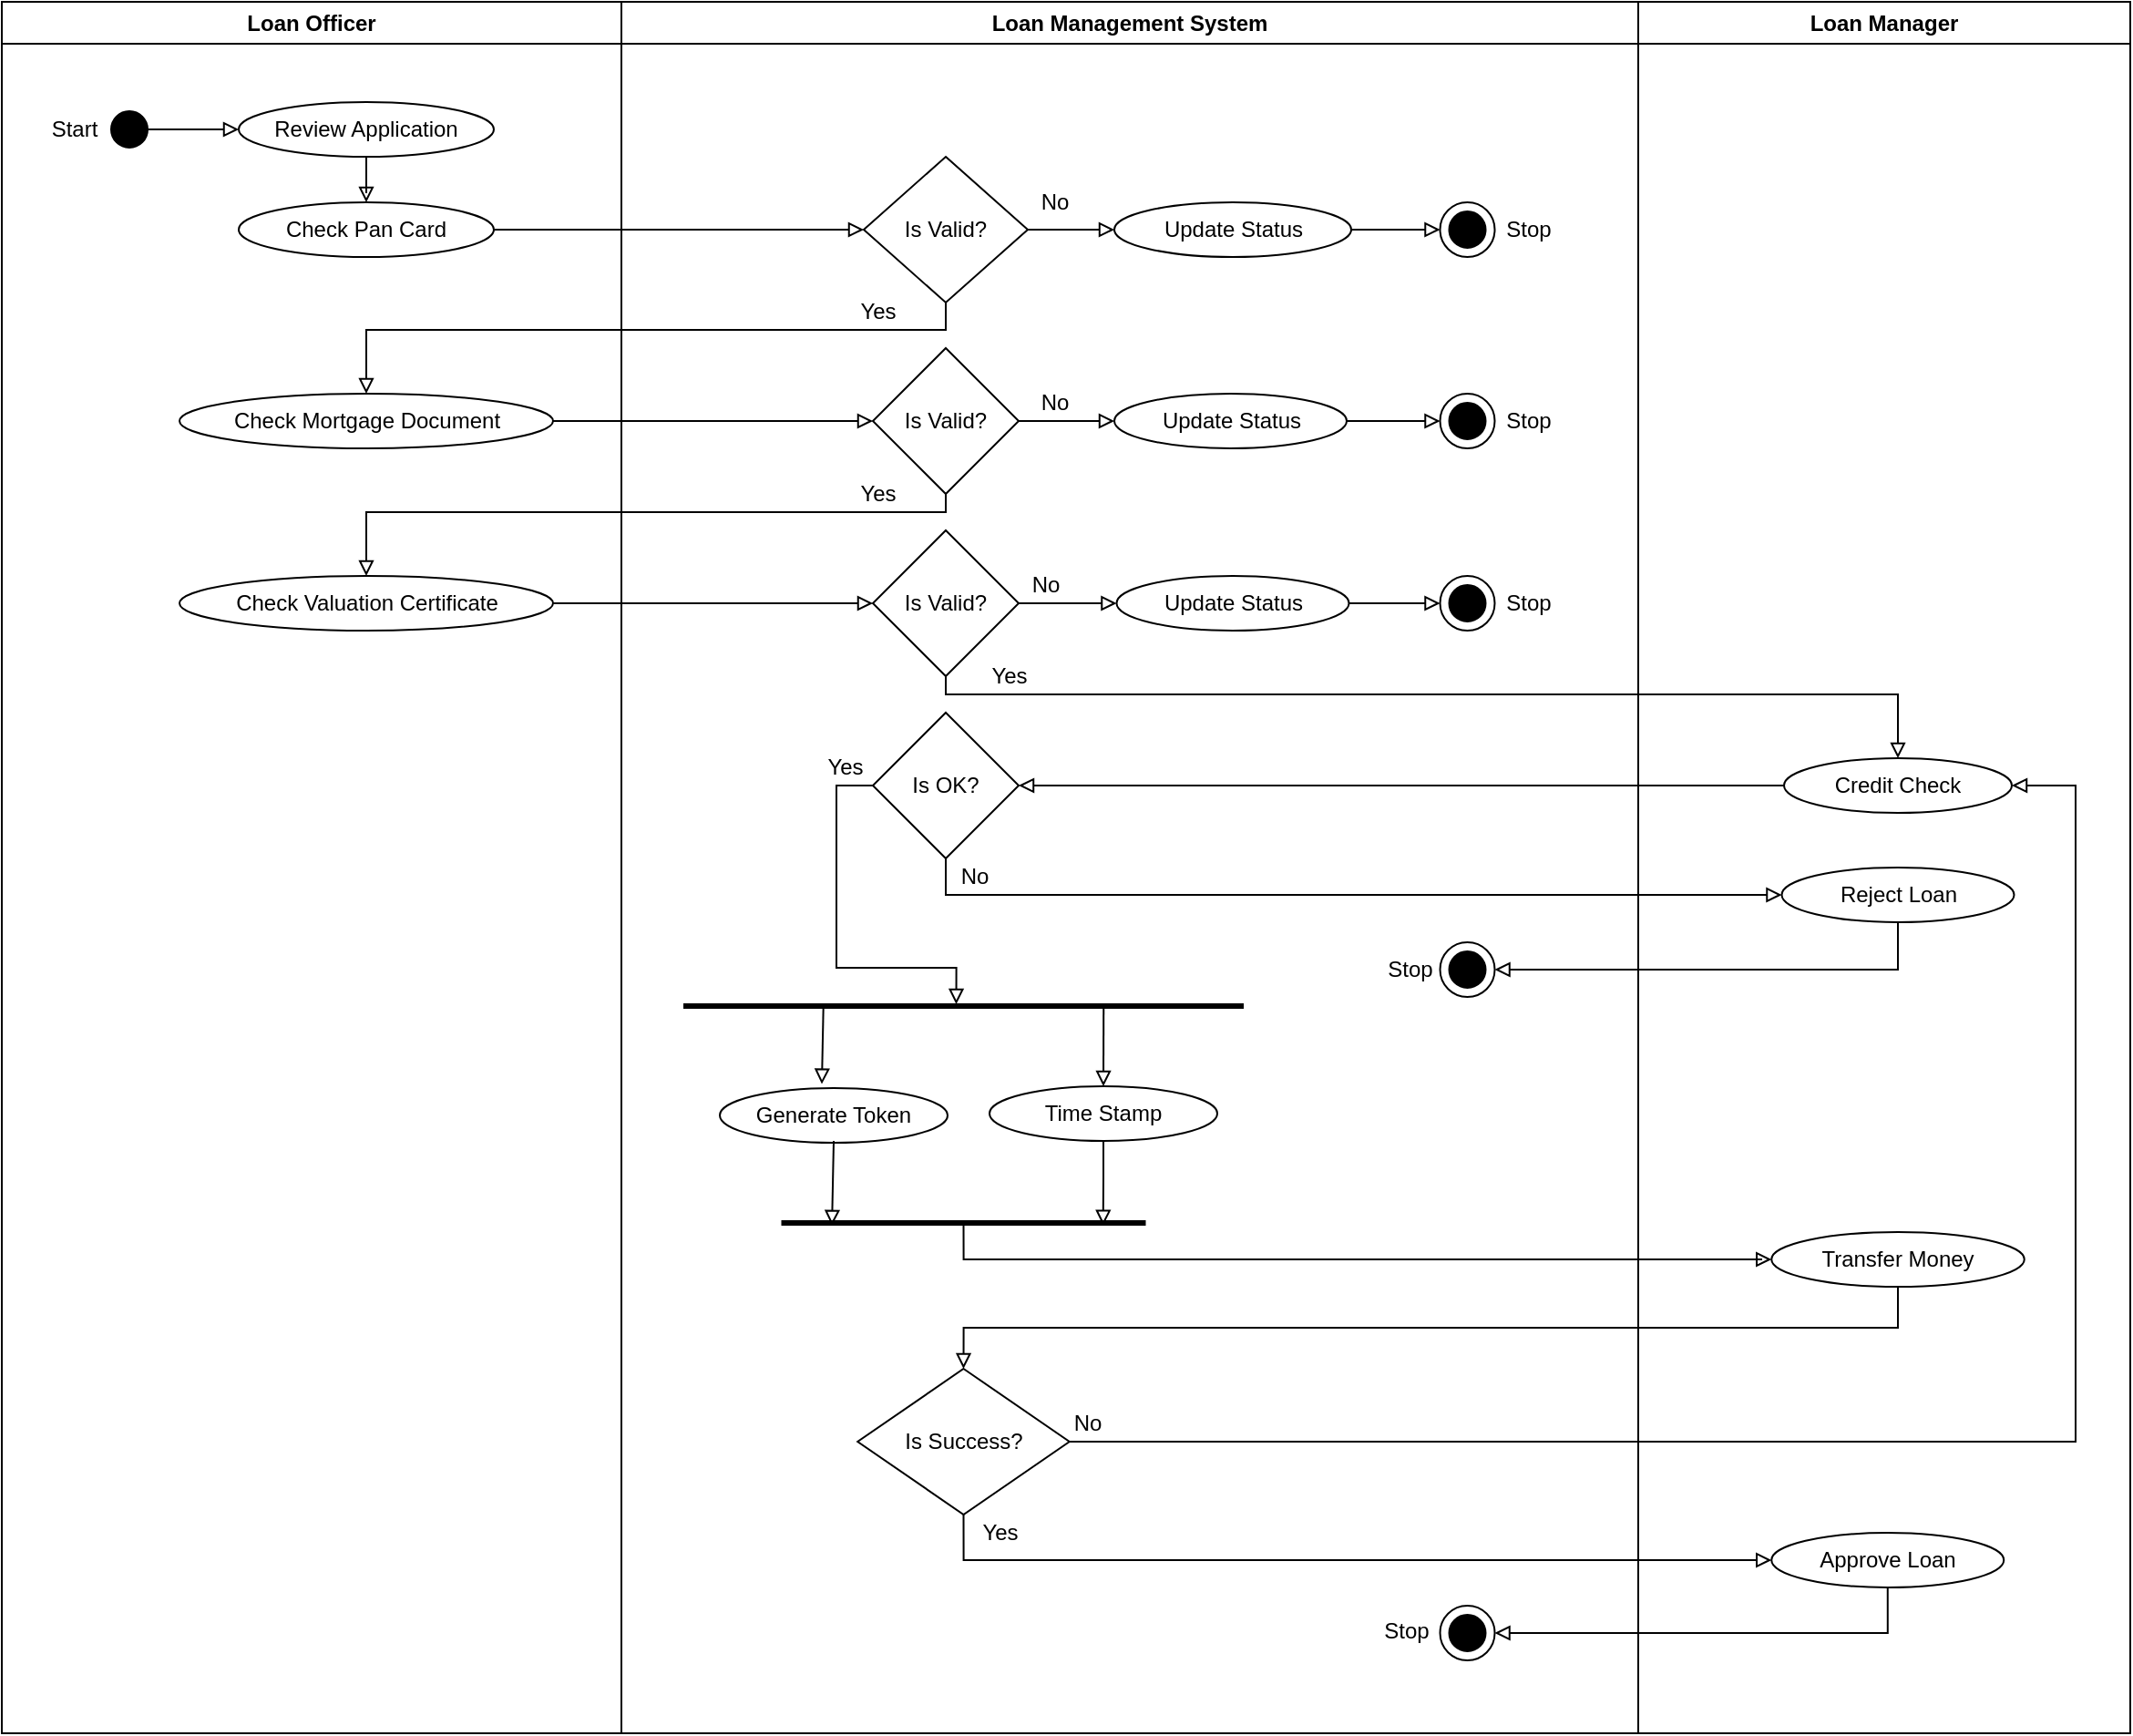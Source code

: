 <mxfile version="24.5.3" type="device">
  <diagram name="Page-1" id="RWeQQE8vQBpfebt0raoR">
    <mxGraphModel dx="1275" dy="918" grid="1" gridSize="10" guides="1" tooltips="1" connect="1" arrows="1" fold="1" page="0" pageScale="1" pageWidth="750" pageHeight="950" math="0" shadow="0">
      <root>
        <mxCell id="0" />
        <mxCell id="1" parent="0" />
        <mxCell id="DM-VIojr8gFjAtFMTWuC-8" style="edgeStyle=orthogonalEdgeStyle;rounded=0;orthogonalLoop=1;jettySize=auto;html=1;exitX=1;exitY=0.5;exitDx=0;exitDy=0;entryX=0;entryY=0.5;entryDx=0;entryDy=0;endArrow=block;endFill=0;" parent="1" source="DM-VIojr8gFjAtFMTWuC-4" target="DM-VIojr8gFjAtFMTWuC-5" edge="1">
          <mxGeometry relative="1" as="geometry" />
        </mxCell>
        <mxCell id="DM-VIojr8gFjAtFMTWuC-15" style="edgeStyle=orthogonalEdgeStyle;rounded=0;orthogonalLoop=1;jettySize=auto;html=1;exitX=1;exitY=0.5;exitDx=0;exitDy=0;entryX=0;entryY=0.5;entryDx=0;entryDy=0;endArrow=block;endFill=0;" parent="1" source="DM-VIojr8gFjAtFMTWuC-5" target="DM-VIojr8gFjAtFMTWuC-10" edge="1">
          <mxGeometry relative="1" as="geometry" />
        </mxCell>
        <mxCell id="QFl6MYcE9XlI7fgjVwvN-1" style="edgeStyle=orthogonalEdgeStyle;rounded=0;orthogonalLoop=1;jettySize=auto;html=1;exitX=0.5;exitY=1;exitDx=0;exitDy=0;entryX=0.5;entryY=0;entryDx=0;entryDy=0;endArrow=block;endFill=0;" edge="1" parent="1" source="DM-VIojr8gFjAtFMTWuC-5" target="DM-VIojr8gFjAtFMTWuC-9">
          <mxGeometry relative="1" as="geometry">
            <Array as="points">
              <mxPoint x="180" y="140" />
              <mxPoint x="-138" y="140" />
            </Array>
          </mxGeometry>
        </mxCell>
        <mxCell id="DM-VIojr8gFjAtFMTWuC-5" value="Is Valid?" style="rhombus;whiteSpace=wrap;html=1;" parent="1" vertex="1">
          <mxGeometry x="135" y="45" width="90" height="80" as="geometry" />
        </mxCell>
        <mxCell id="DM-VIojr8gFjAtFMTWuC-21" style="edgeStyle=orthogonalEdgeStyle;rounded=0;orthogonalLoop=1;jettySize=auto;html=1;exitX=1;exitY=0.5;exitDx=0;exitDy=0;entryX=0;entryY=0.5;entryDx=0;entryDy=0;endArrow=block;endFill=0;" parent="1" source="DM-VIojr8gFjAtFMTWuC-9" target="DM-VIojr8gFjAtFMTWuC-17" edge="1">
          <mxGeometry relative="1" as="geometry" />
        </mxCell>
        <mxCell id="DM-VIojr8gFjAtFMTWuC-10" value="Update Status" style="ellipse;whiteSpace=wrap;html=1;" parent="1" vertex="1">
          <mxGeometry x="272.5" y="70" width="130" height="30" as="geometry" />
        </mxCell>
        <mxCell id="DM-VIojr8gFjAtFMTWuC-12" value="" style="shape=mxgraph.sysml.actFinal;html=1;verticalLabelPosition=bottom;labelBackgroundColor=#ffffff;verticalAlign=top;" parent="1" vertex="1">
          <mxGeometry x="451.25" y="70" width="30" height="30" as="geometry" />
        </mxCell>
        <mxCell id="DM-VIojr8gFjAtFMTWuC-16" style="edgeStyle=orthogonalEdgeStyle;rounded=0;orthogonalLoop=1;jettySize=auto;html=1;exitX=1;exitY=0.5;exitDx=0;exitDy=0;entryX=0;entryY=0.5;entryDx=0;entryDy=0;entryPerimeter=0;endArrow=block;endFill=0;" parent="1" source="DM-VIojr8gFjAtFMTWuC-10" target="DM-VIojr8gFjAtFMTWuC-12" edge="1">
          <mxGeometry relative="1" as="geometry" />
        </mxCell>
        <mxCell id="DM-VIojr8gFjAtFMTWuC-23" style="edgeStyle=orthogonalEdgeStyle;rounded=0;orthogonalLoop=1;jettySize=auto;html=1;exitX=1;exitY=0.5;exitDx=0;exitDy=0;entryX=0;entryY=0.5;entryDx=0;entryDy=0;endArrow=block;endFill=0;" parent="1" source="DM-VIojr8gFjAtFMTWuC-17" target="DM-VIojr8gFjAtFMTWuC-19" edge="1">
          <mxGeometry relative="1" as="geometry" />
        </mxCell>
        <mxCell id="QFl6MYcE9XlI7fgjVwvN-2" style="edgeStyle=orthogonalEdgeStyle;rounded=0;orthogonalLoop=1;jettySize=auto;html=1;exitX=0.5;exitY=1;exitDx=0;exitDy=0;entryX=0.5;entryY=0;entryDx=0;entryDy=0;endArrow=block;endFill=0;" edge="1" parent="1" source="DM-VIojr8gFjAtFMTWuC-17" target="DM-VIojr8gFjAtFMTWuC-18">
          <mxGeometry relative="1" as="geometry">
            <Array as="points">
              <mxPoint x="180" y="240" />
              <mxPoint x="-138" y="240" />
            </Array>
          </mxGeometry>
        </mxCell>
        <mxCell id="DM-VIojr8gFjAtFMTWuC-17" value="Is Valid?" style="rhombus;whiteSpace=wrap;html=1;" parent="1" vertex="1">
          <mxGeometry x="140" y="150" width="80" height="80" as="geometry" />
        </mxCell>
        <mxCell id="DM-VIojr8gFjAtFMTWuC-27" style="edgeStyle=orthogonalEdgeStyle;rounded=0;orthogonalLoop=1;jettySize=auto;html=1;exitX=1;exitY=0.5;exitDx=0;exitDy=0;entryX=0;entryY=0.5;entryDx=0;entryDy=0;endArrow=block;endFill=0;" parent="1" source="DM-VIojr8gFjAtFMTWuC-18" target="DM-VIojr8gFjAtFMTWuC-26" edge="1">
          <mxGeometry relative="1" as="geometry" />
        </mxCell>
        <mxCell id="DM-VIojr8gFjAtFMTWuC-19" value="Update Status" style="ellipse;whiteSpace=wrap;html=1;" parent="1" vertex="1">
          <mxGeometry x="272.5" y="175" width="127.5" height="30" as="geometry" />
        </mxCell>
        <mxCell id="DM-VIojr8gFjAtFMTWuC-24" value="" style="shape=mxgraph.sysml.actFinal;html=1;verticalLabelPosition=bottom;labelBackgroundColor=#ffffff;verticalAlign=top;" parent="1" vertex="1">
          <mxGeometry x="451.25" y="175" width="30" height="30" as="geometry" />
        </mxCell>
        <mxCell id="DM-VIojr8gFjAtFMTWuC-25" style="edgeStyle=orthogonalEdgeStyle;rounded=0;orthogonalLoop=1;jettySize=auto;html=1;exitX=1;exitY=0.5;exitDx=0;exitDy=0;entryX=0;entryY=0.5;entryDx=0;entryDy=0;entryPerimeter=0;endArrow=block;endFill=0;" parent="1" source="DM-VIojr8gFjAtFMTWuC-19" target="DM-VIojr8gFjAtFMTWuC-24" edge="1">
          <mxGeometry relative="1" as="geometry" />
        </mxCell>
        <mxCell id="DM-VIojr8gFjAtFMTWuC-32" style="edgeStyle=orthogonalEdgeStyle;rounded=0;orthogonalLoop=1;jettySize=auto;html=1;exitX=0.5;exitY=1;exitDx=0;exitDy=0;entryX=0.5;entryY=0;entryDx=0;entryDy=0;endArrow=block;endFill=0;" parent="1" source="DM-VIojr8gFjAtFMTWuC-26" target="DM-VIojr8gFjAtFMTWuC-28" edge="1">
          <mxGeometry relative="1" as="geometry">
            <Array as="points">
              <mxPoint x="180" y="340" />
              <mxPoint x="703" y="340" />
            </Array>
          </mxGeometry>
        </mxCell>
        <mxCell id="DM-VIojr8gFjAtFMTWuC-88" style="edgeStyle=orthogonalEdgeStyle;rounded=0;orthogonalLoop=1;jettySize=auto;html=1;exitX=1;exitY=0.5;exitDx=0;exitDy=0;entryX=0;entryY=0.5;entryDx=0;entryDy=0;endArrow=block;endFill=0;" parent="1" source="DM-VIojr8gFjAtFMTWuC-26" target="DM-VIojr8gFjAtFMTWuC-29" edge="1">
          <mxGeometry relative="1" as="geometry" />
        </mxCell>
        <mxCell id="DM-VIojr8gFjAtFMTWuC-26" value="Is Valid?" style="rhombus;whiteSpace=wrap;html=1;" parent="1" vertex="1">
          <mxGeometry x="140" y="250" width="80" height="80" as="geometry" />
        </mxCell>
        <mxCell id="DM-VIojr8gFjAtFMTWuC-35" style="edgeStyle=orthogonalEdgeStyle;rounded=0;orthogonalLoop=1;jettySize=auto;html=1;exitX=0;exitY=0.5;exitDx=0;exitDy=0;endArrow=block;endFill=0;entryX=1;entryY=0.5;entryDx=0;entryDy=0;" parent="1" source="DM-VIojr8gFjAtFMTWuC-28" target="DM-VIojr8gFjAtFMTWuC-34" edge="1">
          <mxGeometry relative="1" as="geometry">
            <mxPoint x="180" y="400" as="targetPoint" />
          </mxGeometry>
        </mxCell>
        <mxCell id="DM-VIojr8gFjAtFMTWuC-28" value="Credit Check" style="ellipse;whiteSpace=wrap;html=1;" parent="1" vertex="1">
          <mxGeometry x="640" y="375" width="125" height="30" as="geometry" />
        </mxCell>
        <mxCell id="DM-VIojr8gFjAtFMTWuC-29" value="Update Status" style="ellipse;whiteSpace=wrap;html=1;" parent="1" vertex="1">
          <mxGeometry x="273.75" y="275" width="127.5" height="30" as="geometry" />
        </mxCell>
        <mxCell id="DM-VIojr8gFjAtFMTWuC-30" value="" style="shape=mxgraph.sysml.actFinal;html=1;verticalLabelPosition=bottom;labelBackgroundColor=#ffffff;verticalAlign=top;" parent="1" vertex="1">
          <mxGeometry x="451.25" y="275" width="30" height="30" as="geometry" />
        </mxCell>
        <mxCell id="DM-VIojr8gFjAtFMTWuC-38" style="edgeStyle=orthogonalEdgeStyle;rounded=0;orthogonalLoop=1;jettySize=auto;html=1;exitX=0.5;exitY=1;exitDx=0;exitDy=0;entryX=0;entryY=0.5;entryDx=0;entryDy=0;endArrow=block;endFill=0;" parent="1" source="DM-VIojr8gFjAtFMTWuC-34" target="DM-VIojr8gFjAtFMTWuC-36" edge="1">
          <mxGeometry relative="1" as="geometry" />
        </mxCell>
        <mxCell id="DM-VIojr8gFjAtFMTWuC-34" value="Is OK?" style="rhombus;whiteSpace=wrap;html=1;" parent="1" vertex="1">
          <mxGeometry x="140" y="350" width="80" height="80" as="geometry" />
        </mxCell>
        <mxCell id="DM-VIojr8gFjAtFMTWuC-36" value="Reject Loan" style="ellipse;whiteSpace=wrap;html=1;" parent="1" vertex="1">
          <mxGeometry x="638.75" y="435" width="127.5" height="30" as="geometry" />
        </mxCell>
        <mxCell id="DM-VIojr8gFjAtFMTWuC-41" value="" style="shape=mxgraph.sysml.actFinal;html=1;verticalLabelPosition=bottom;labelBackgroundColor=#ffffff;verticalAlign=top;" parent="1" vertex="1">
          <mxGeometry x="451.25" y="476" width="30" height="30" as="geometry" />
        </mxCell>
        <mxCell id="DM-VIojr8gFjAtFMTWuC-43" style="edgeStyle=orthogonalEdgeStyle;rounded=0;orthogonalLoop=1;jettySize=auto;html=1;exitX=0.5;exitY=1;exitDx=0;exitDy=0;entryX=1;entryY=0.5;entryDx=0;entryDy=0;entryPerimeter=0;endArrow=block;endFill=0;" parent="1" source="DM-VIojr8gFjAtFMTWuC-36" target="DM-VIojr8gFjAtFMTWuC-41" edge="1">
          <mxGeometry relative="1" as="geometry" />
        </mxCell>
        <mxCell id="DM-VIojr8gFjAtFMTWuC-47" value="Generate Token" style="ellipse;whiteSpace=wrap;html=1;" parent="1" vertex="1">
          <mxGeometry x="56" y="556" width="125" height="30" as="geometry" />
        </mxCell>
        <mxCell id="DM-VIojr8gFjAtFMTWuC-48" value="Time Stamp" style="ellipse;whiteSpace=wrap;html=1;" parent="1" vertex="1">
          <mxGeometry x="204" y="555" width="125" height="30" as="geometry" />
        </mxCell>
        <mxCell id="DM-VIojr8gFjAtFMTWuC-74" style="rounded=0;orthogonalLoop=1;jettySize=auto;html=1;exitX=0.75;exitY=0.5;exitDx=0;exitDy=0;exitPerimeter=0;entryX=0.5;entryY=0;entryDx=0;entryDy=0;endArrow=block;endFill=0;" parent="1" target="DM-VIojr8gFjAtFMTWuC-48" edge="1">
          <mxGeometry relative="1" as="geometry">
            <mxPoint x="266.625" y="510" as="sourcePoint" />
          </mxGeometry>
        </mxCell>
        <mxCell id="DM-VIojr8gFjAtFMTWuC-52" value="" style="shape=line;html=1;strokeWidth=3;strokeColor=#000000;" parent="1" vertex="1">
          <mxGeometry x="36" y="506" width="307.5" height="10" as="geometry" />
        </mxCell>
        <mxCell id="DM-VIojr8gFjAtFMTWuC-73" style="rounded=0;orthogonalLoop=1;jettySize=auto;html=1;exitX=0.25;exitY=0.5;exitDx=0;exitDy=0;exitPerimeter=0;entryX=0.448;entryY=-0.04;entryDx=0;entryDy=0;entryPerimeter=0;endArrow=block;endFill=0;" parent="1" edge="1">
          <mxGeometry relative="1" as="geometry">
            <mxPoint x="112.875" y="510" as="sourcePoint" />
            <mxPoint x="112" y="553.8" as="targetPoint" />
          </mxGeometry>
        </mxCell>
        <mxCell id="DM-VIojr8gFjAtFMTWuC-76" style="edgeStyle=orthogonalEdgeStyle;rounded=0;orthogonalLoop=1;jettySize=auto;html=1;exitX=0;exitY=0.5;exitDx=0;exitDy=0;entryX=0.487;entryY=0.4;entryDx=0;entryDy=0;entryPerimeter=0;endArrow=block;endFill=0;" parent="1" source="DM-VIojr8gFjAtFMTWuC-34" target="DM-VIojr8gFjAtFMTWuC-52" edge="1">
          <mxGeometry relative="1" as="geometry">
            <Array as="points">
              <mxPoint x="120" y="390" />
              <mxPoint x="120" y="490" />
              <mxPoint x="186" y="490" />
            </Array>
          </mxGeometry>
        </mxCell>
        <mxCell id="DM-VIojr8gFjAtFMTWuC-82" style="edgeStyle=orthogonalEdgeStyle;rounded=0;orthogonalLoop=1;jettySize=auto;html=1;exitX=0.5;exitY=0.5;exitDx=0;exitDy=0;exitPerimeter=0;entryX=0;entryY=0.5;entryDx=0;entryDy=0;endArrow=block;endFill=0;" parent="1" source="DM-VIojr8gFjAtFMTWuC-77" target="DM-VIojr8gFjAtFMTWuC-81" edge="1">
          <mxGeometry relative="1" as="geometry">
            <mxPoint x="189.755" y="675" as="targetPoint" />
            <Array as="points">
              <mxPoint x="190" y="650" />
              <mxPoint x="628" y="650" />
            </Array>
          </mxGeometry>
        </mxCell>
        <mxCell id="DM-VIojr8gFjAtFMTWuC-77" value="" style="shape=line;html=1;strokeWidth=3;strokeColor=#000000;" parent="1" vertex="1">
          <mxGeometry x="89.75" y="625" width="200" height="10" as="geometry" />
        </mxCell>
        <mxCell id="DM-VIojr8gFjAtFMTWuC-79" style="rounded=0;orthogonalLoop=1;jettySize=auto;html=1;exitX=0.5;exitY=1;exitDx=0;exitDy=0;entryX=0.139;entryY=0.64;entryDx=0;entryDy=0;entryPerimeter=0;endArrow=block;endFill=0;" parent="1" target="DM-VIojr8gFjAtFMTWuC-77" edge="1">
          <mxGeometry relative="1" as="geometry">
            <mxPoint x="118.5" y="585" as="sourcePoint" />
          </mxGeometry>
        </mxCell>
        <mxCell id="DM-VIojr8gFjAtFMTWuC-80" style="edgeStyle=orthogonalEdgeStyle;rounded=0;orthogonalLoop=1;jettySize=auto;html=1;exitX=0.5;exitY=1;exitDx=0;exitDy=0;entryX=0.883;entryY=0.64;entryDx=0;entryDy=0;entryPerimeter=0;endArrow=block;endFill=0;" parent="1" source="DM-VIojr8gFjAtFMTWuC-48" target="DM-VIojr8gFjAtFMTWuC-77" edge="1">
          <mxGeometry relative="1" as="geometry" />
        </mxCell>
        <mxCell id="DM-VIojr8gFjAtFMTWuC-84" style="edgeStyle=orthogonalEdgeStyle;rounded=0;orthogonalLoop=1;jettySize=auto;html=1;exitX=0.5;exitY=1;exitDx=0;exitDy=0;entryX=0.5;entryY=0;entryDx=0;entryDy=0;endArrow=block;endFill=0;" parent="1" source="DM-VIojr8gFjAtFMTWuC-81" target="DM-VIojr8gFjAtFMTWuC-83" edge="1">
          <mxGeometry relative="1" as="geometry">
            <mxPoint x="189.75" y="746" as="targetPoint" />
          </mxGeometry>
        </mxCell>
        <mxCell id="DM-VIojr8gFjAtFMTWuC-81" value="Transfer Money" style="ellipse;whiteSpace=wrap;html=1;" parent="1" vertex="1">
          <mxGeometry x="633.13" y="635" width="138.75" height="30" as="geometry" />
        </mxCell>
        <mxCell id="DM-VIojr8gFjAtFMTWuC-85" style="edgeStyle=orthogonalEdgeStyle;rounded=0;orthogonalLoop=1;jettySize=auto;html=1;exitX=1;exitY=0.5;exitDx=0;exitDy=0;entryX=1;entryY=0.5;entryDx=0;entryDy=0;endArrow=block;endFill=0;" parent="1" source="DM-VIojr8gFjAtFMTWuC-83" target="DM-VIojr8gFjAtFMTWuC-28" edge="1">
          <mxGeometry relative="1" as="geometry">
            <Array as="points">
              <mxPoint x="800" y="750" />
              <mxPoint x="800" y="390" />
            </Array>
          </mxGeometry>
        </mxCell>
        <mxCell id="DM-VIojr8gFjAtFMTWuC-90" style="edgeStyle=orthogonalEdgeStyle;rounded=0;orthogonalLoop=1;jettySize=auto;html=1;exitX=0.5;exitY=1;exitDx=0;exitDy=0;entryX=0;entryY=0.5;entryDx=0;entryDy=0;endArrow=block;endFill=0;" parent="1" source="DM-VIojr8gFjAtFMTWuC-83" target="DM-VIojr8gFjAtFMTWuC-89" edge="1">
          <mxGeometry relative="1" as="geometry" />
        </mxCell>
        <mxCell id="DM-VIojr8gFjAtFMTWuC-83" value="Is Success?" style="rhombus;whiteSpace=wrap;html=1;" parent="1" vertex="1">
          <mxGeometry x="131.63" y="710" width="116.24" height="80" as="geometry" />
        </mxCell>
        <mxCell id="DM-VIojr8gFjAtFMTWuC-87" style="edgeStyle=orthogonalEdgeStyle;rounded=0;orthogonalLoop=1;jettySize=auto;html=1;exitX=1;exitY=0.5;exitDx=0;exitDy=0;entryX=0;entryY=0.5;entryDx=0;entryDy=0;entryPerimeter=0;endArrow=block;endFill=0;" parent="1" source="DM-VIojr8gFjAtFMTWuC-29" target="DM-VIojr8gFjAtFMTWuC-30" edge="1">
          <mxGeometry relative="1" as="geometry" />
        </mxCell>
        <mxCell id="DM-VIojr8gFjAtFMTWuC-89" value="Approve Loan" style="ellipse;whiteSpace=wrap;html=1;" parent="1" vertex="1">
          <mxGeometry x="633.13" y="800" width="127.5" height="30" as="geometry" />
        </mxCell>
        <mxCell id="DM-VIojr8gFjAtFMTWuC-91" value="" style="shape=mxgraph.sysml.actFinal;html=1;verticalLabelPosition=bottom;labelBackgroundColor=#ffffff;verticalAlign=top;" parent="1" vertex="1">
          <mxGeometry x="451.25" y="840" width="30" height="30" as="geometry" />
        </mxCell>
        <mxCell id="DM-VIojr8gFjAtFMTWuC-92" style="edgeStyle=orthogonalEdgeStyle;rounded=0;orthogonalLoop=1;jettySize=auto;html=1;exitX=0.5;exitY=1;exitDx=0;exitDy=0;entryX=1;entryY=0.5;entryDx=0;entryDy=0;entryPerimeter=0;endArrow=block;endFill=0;" parent="1" source="DM-VIojr8gFjAtFMTWuC-89" target="DM-VIojr8gFjAtFMTWuC-91" edge="1">
          <mxGeometry relative="1" as="geometry" />
        </mxCell>
        <mxCell id="DM-VIojr8gFjAtFMTWuC-94" value="Stop" style="text;html=1;align=center;verticalAlign=middle;whiteSpace=wrap;rounded=0;" parent="1" vertex="1">
          <mxGeometry x="470" y="70" width="60" height="30" as="geometry" />
        </mxCell>
        <mxCell id="DM-VIojr8gFjAtFMTWuC-95" value="Yes" style="text;html=1;align=center;verticalAlign=middle;whiteSpace=wrap;rounded=0;" parent="1" vertex="1">
          <mxGeometry x="127.5" y="120" width="30" height="20" as="geometry" />
        </mxCell>
        <mxCell id="DM-VIojr8gFjAtFMTWuC-96" value="No" style="text;html=1;align=center;verticalAlign=middle;whiteSpace=wrap;rounded=0;" parent="1" vertex="1">
          <mxGeometry x="225" y="60" width="30" height="20" as="geometry" />
        </mxCell>
        <mxCell id="DM-VIojr8gFjAtFMTWuC-97" value="Yes" style="text;html=1;align=center;verticalAlign=middle;whiteSpace=wrap;rounded=0;" parent="1" vertex="1">
          <mxGeometry x="127.5" y="220" width="30" height="20" as="geometry" />
        </mxCell>
        <mxCell id="DM-VIojr8gFjAtFMTWuC-98" value="Yes" style="text;html=1;align=center;verticalAlign=middle;whiteSpace=wrap;rounded=0;" parent="1" vertex="1">
          <mxGeometry x="200" y="320" width="30" height="20" as="geometry" />
        </mxCell>
        <mxCell id="DM-VIojr8gFjAtFMTWuC-99" value="Yes" style="text;html=1;align=center;verticalAlign=middle;whiteSpace=wrap;rounded=0;" parent="1" vertex="1">
          <mxGeometry x="110" y="370" width="30" height="20" as="geometry" />
        </mxCell>
        <mxCell id="DM-VIojr8gFjAtFMTWuC-100" value="Yes" style="text;html=1;align=center;verticalAlign=middle;whiteSpace=wrap;rounded=0;" parent="1" vertex="1">
          <mxGeometry x="195" y="790" width="30" height="20" as="geometry" />
        </mxCell>
        <mxCell id="DM-VIojr8gFjAtFMTWuC-101" value="No" style="text;html=1;align=center;verticalAlign=middle;whiteSpace=wrap;rounded=0;" parent="1" vertex="1">
          <mxGeometry x="225" y="170" width="30" height="20" as="geometry" />
        </mxCell>
        <mxCell id="DM-VIojr8gFjAtFMTWuC-102" value="No" style="text;html=1;align=center;verticalAlign=middle;whiteSpace=wrap;rounded=0;" parent="1" vertex="1">
          <mxGeometry x="220" y="270" width="30" height="20" as="geometry" />
        </mxCell>
        <mxCell id="DM-VIojr8gFjAtFMTWuC-103" value="No" style="text;html=1;align=center;verticalAlign=middle;whiteSpace=wrap;rounded=0;" parent="1" vertex="1">
          <mxGeometry x="181" y="430" width="30" height="20" as="geometry" />
        </mxCell>
        <mxCell id="DM-VIojr8gFjAtFMTWuC-104" value="No" style="text;html=1;align=center;verticalAlign=middle;whiteSpace=wrap;rounded=0;" parent="1" vertex="1">
          <mxGeometry x="242.5" y="730" width="30" height="20" as="geometry" />
        </mxCell>
        <mxCell id="DM-VIojr8gFjAtFMTWuC-105" value="Stop" style="text;html=1;align=center;verticalAlign=middle;whiteSpace=wrap;rounded=0;" parent="1" vertex="1">
          <mxGeometry x="470" y="175" width="60" height="30" as="geometry" />
        </mxCell>
        <mxCell id="DM-VIojr8gFjAtFMTWuC-106" value="Stop" style="text;html=1;align=center;verticalAlign=middle;whiteSpace=wrap;rounded=0;" parent="1" vertex="1">
          <mxGeometry x="470" y="275" width="60" height="30" as="geometry" />
        </mxCell>
        <mxCell id="DM-VIojr8gFjAtFMTWuC-107" value="Stop" style="text;html=1;align=center;verticalAlign=middle;whiteSpace=wrap;rounded=0;" parent="1" vertex="1">
          <mxGeometry x="405" y="476" width="60" height="30" as="geometry" />
        </mxCell>
        <mxCell id="DM-VIojr8gFjAtFMTWuC-108" value="Stop" style="text;html=1;align=center;verticalAlign=middle;whiteSpace=wrap;rounded=0;" parent="1" vertex="1">
          <mxGeometry x="403.25" y="839" width="60" height="30" as="geometry" />
        </mxCell>
        <mxCell id="8IuIwXH_4k0xwZNs_oy8-15" value="Loan Officer" style="swimlane;whiteSpace=wrap;html=1;" parent="1" vertex="1">
          <mxGeometry x="-338" y="-40" width="340" height="950" as="geometry" />
        </mxCell>
        <mxCell id="DM-VIojr8gFjAtFMTWuC-93" value="Start" style="text;html=1;align=center;verticalAlign=middle;whiteSpace=wrap;rounded=0;" parent="8IuIwXH_4k0xwZNs_oy8-15" vertex="1">
          <mxGeometry x="10" y="55" width="60" height="30" as="geometry" />
        </mxCell>
        <mxCell id="DM-VIojr8gFjAtFMTWuC-1" value="" style="shape=ellipse;html=1;fillColor=strokeColor;fontSize=18;fontColor=#ffffff;" parent="8IuIwXH_4k0xwZNs_oy8-15" vertex="1">
          <mxGeometry x="60" y="60" width="20" height="20" as="geometry" />
        </mxCell>
        <mxCell id="DM-VIojr8gFjAtFMTWuC-3" value="Review Application" style="ellipse;whiteSpace=wrap;html=1;" parent="8IuIwXH_4k0xwZNs_oy8-15" vertex="1">
          <mxGeometry x="130" y="55" width="140" height="30" as="geometry" />
        </mxCell>
        <mxCell id="DM-VIojr8gFjAtFMTWuC-6" style="edgeStyle=orthogonalEdgeStyle;rounded=0;orthogonalLoop=1;jettySize=auto;html=1;exitX=1;exitY=0.5;exitDx=0;exitDy=0;entryX=0;entryY=0.5;entryDx=0;entryDy=0;endArrow=block;endFill=0;" parent="8IuIwXH_4k0xwZNs_oy8-15" source="DM-VIojr8gFjAtFMTWuC-1" target="DM-VIojr8gFjAtFMTWuC-3" edge="1">
          <mxGeometry relative="1" as="geometry" />
        </mxCell>
        <mxCell id="DM-VIojr8gFjAtFMTWuC-4" value="Check Pan Card" style="ellipse;whiteSpace=wrap;html=1;" parent="8IuIwXH_4k0xwZNs_oy8-15" vertex="1">
          <mxGeometry x="130" y="110" width="140" height="30" as="geometry" />
        </mxCell>
        <mxCell id="DM-VIojr8gFjAtFMTWuC-7" style="edgeStyle=orthogonalEdgeStyle;rounded=0;orthogonalLoop=1;jettySize=auto;html=1;exitX=0.5;exitY=1;exitDx=0;exitDy=0;endArrow=block;endFill=0;" parent="8IuIwXH_4k0xwZNs_oy8-15" source="DM-VIojr8gFjAtFMTWuC-3" target="DM-VIojr8gFjAtFMTWuC-4" edge="1">
          <mxGeometry relative="1" as="geometry" />
        </mxCell>
        <mxCell id="DM-VIojr8gFjAtFMTWuC-9" value="Check Mortgage Document" style="ellipse;whiteSpace=wrap;html=1;" parent="8IuIwXH_4k0xwZNs_oy8-15" vertex="1">
          <mxGeometry x="97.5" y="215" width="205" height="30" as="geometry" />
        </mxCell>
        <mxCell id="DM-VIojr8gFjAtFMTWuC-18" value="Check Valuation Certificate" style="ellipse;whiteSpace=wrap;html=1;" parent="8IuIwXH_4k0xwZNs_oy8-15" vertex="1">
          <mxGeometry x="97.5" y="315" width="205" height="30" as="geometry" />
        </mxCell>
        <mxCell id="8IuIwXH_4k0xwZNs_oy8-17" value="Loan Management System" style="swimlane;whiteSpace=wrap;html=1;" parent="1" vertex="1">
          <mxGeometry x="2" y="-40" width="558" height="950" as="geometry" />
        </mxCell>
        <mxCell id="8IuIwXH_4k0xwZNs_oy8-18" value="Loan Manager" style="swimlane;whiteSpace=wrap;html=1;" parent="1" vertex="1">
          <mxGeometry x="560" y="-40" width="270" height="950" as="geometry" />
        </mxCell>
      </root>
    </mxGraphModel>
  </diagram>
</mxfile>
